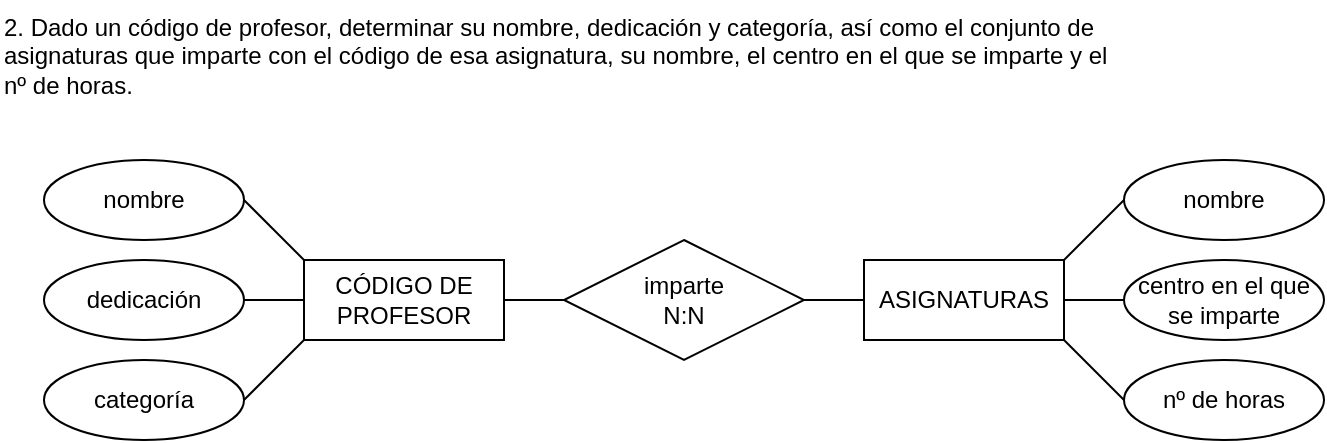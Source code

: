 <mxfile>
    <diagram id="cWzuJ5Vvdk8Dfb-32iTD" name="Page-1">
        <mxGraphModel dx="1072" dy="563" grid="1" gridSize="10" guides="1" tooltips="1" connect="1" arrows="1" fold="1" page="1" pageScale="1" pageWidth="850" pageHeight="1100" math="0" shadow="0">
            <root>
                <mxCell id="0"/>
                <mxCell id="1" parent="0"/>
                <mxCell id="2" style="edgeStyle=none;html=1;exitX=0;exitY=0;exitDx=0;exitDy=0;entryX=1;entryY=0.5;entryDx=0;entryDy=0;endArrow=none;endFill=0;" edge="1" parent="1" source="6" target="10">
                    <mxGeometry relative="1" as="geometry"/>
                </mxCell>
                <mxCell id="3" style="edgeStyle=none;html=1;exitX=0;exitY=0.5;exitDx=0;exitDy=0;entryX=1;entryY=0.5;entryDx=0;entryDy=0;endArrow=none;endFill=0;" edge="1" parent="1" source="6" target="9">
                    <mxGeometry relative="1" as="geometry"/>
                </mxCell>
                <mxCell id="4" style="edgeStyle=none;html=1;exitX=0;exitY=1;exitDx=0;exitDy=0;entryX=1;entryY=0.5;entryDx=0;entryDy=0;endArrow=none;endFill=0;" edge="1" parent="1" source="6" target="8">
                    <mxGeometry relative="1" as="geometry"/>
                </mxCell>
                <mxCell id="5" style="edgeStyle=none;html=1;exitX=1;exitY=0.5;exitDx=0;exitDy=0;entryX=0;entryY=0.5;entryDx=0;entryDy=0;endArrow=none;endFill=0;" edge="1" parent="1" source="6" target="15">
                    <mxGeometry relative="1" as="geometry"/>
                </mxCell>
                <mxCell id="6" value="CÓDIGO DE PROFESOR" style="whiteSpace=wrap;html=1;align=center;" vertex="1" parent="1">
                    <mxGeometry x="192" y="170" width="100" height="40" as="geometry"/>
                </mxCell>
                <mxCell id="7" value="nombre" style="ellipse;whiteSpace=wrap;html=1;align=center;" vertex="1" parent="1">
                    <mxGeometry x="602" y="120" width="100" height="40" as="geometry"/>
                </mxCell>
                <mxCell id="8" value="categoría" style="ellipse;whiteSpace=wrap;html=1;align=center;" vertex="1" parent="1">
                    <mxGeometry x="62" y="220" width="100" height="40" as="geometry"/>
                </mxCell>
                <mxCell id="9" value="dedicación" style="ellipse;whiteSpace=wrap;html=1;align=center;" vertex="1" parent="1">
                    <mxGeometry x="62" y="170" width="100" height="40" as="geometry"/>
                </mxCell>
                <mxCell id="10" value="nombre" style="ellipse;whiteSpace=wrap;html=1;align=center;" vertex="1" parent="1">
                    <mxGeometry x="62" y="120" width="100" height="40" as="geometry"/>
                </mxCell>
                <mxCell id="11" value="centro en el que se imparte" style="ellipse;whiteSpace=wrap;html=1;align=center;" vertex="1" parent="1">
                    <mxGeometry x="602" y="170" width="100" height="40" as="geometry"/>
                </mxCell>
                <mxCell id="12" value="nº de horas" style="ellipse;whiteSpace=wrap;html=1;align=center;" vertex="1" parent="1">
                    <mxGeometry x="602" y="220" width="100" height="40" as="geometry"/>
                </mxCell>
                <mxCell id="13" value="2. Dado un código de profesor, determinar su nombre, dedicación y categoría, así como el conjunto de asignaturas que imparte con el código de esa asignatura, su nombre, el centro en el que se imparte y el nº de horas." style="text;whiteSpace=wrap;html=1;" vertex="1" parent="1">
                    <mxGeometry x="40" y="40" width="560" height="80" as="geometry"/>
                </mxCell>
                <mxCell id="14" style="edgeStyle=none;html=1;exitX=1;exitY=0.5;exitDx=0;exitDy=0;entryX=0;entryY=0.5;entryDx=0;entryDy=0;endArrow=none;endFill=0;" edge="1" parent="1" source="15" target="19">
                    <mxGeometry relative="1" as="geometry"/>
                </mxCell>
                <mxCell id="15" value="imparte&lt;br&gt;N:N" style="shape=rhombus;perimeter=rhombusPerimeter;whiteSpace=wrap;html=1;align=center;" vertex="1" parent="1">
                    <mxGeometry x="322" y="160" width="120" height="60" as="geometry"/>
                </mxCell>
                <mxCell id="16" style="edgeStyle=none;html=1;exitX=1;exitY=0;exitDx=0;exitDy=0;entryX=0;entryY=0.5;entryDx=0;entryDy=0;endArrow=none;endFill=0;" edge="1" parent="1" source="19" target="7">
                    <mxGeometry relative="1" as="geometry"/>
                </mxCell>
                <mxCell id="17" style="edgeStyle=none;html=1;exitX=1;exitY=0.5;exitDx=0;exitDy=0;entryX=0;entryY=0.5;entryDx=0;entryDy=0;endArrow=none;endFill=0;" edge="1" parent="1" source="19" target="11">
                    <mxGeometry relative="1" as="geometry"/>
                </mxCell>
                <mxCell id="18" style="edgeStyle=none;html=1;exitX=1;exitY=1;exitDx=0;exitDy=0;entryX=0;entryY=0.5;entryDx=0;entryDy=0;endArrow=none;endFill=0;" edge="1" parent="1" source="19" target="12">
                    <mxGeometry relative="1" as="geometry"/>
                </mxCell>
                <mxCell id="19" value="ASIGNATURAS" style="whiteSpace=wrap;html=1;align=center;" vertex="1" parent="1">
                    <mxGeometry x="472" y="170" width="100" height="40" as="geometry"/>
                </mxCell>
            </root>
        </mxGraphModel>
    </diagram>
</mxfile>